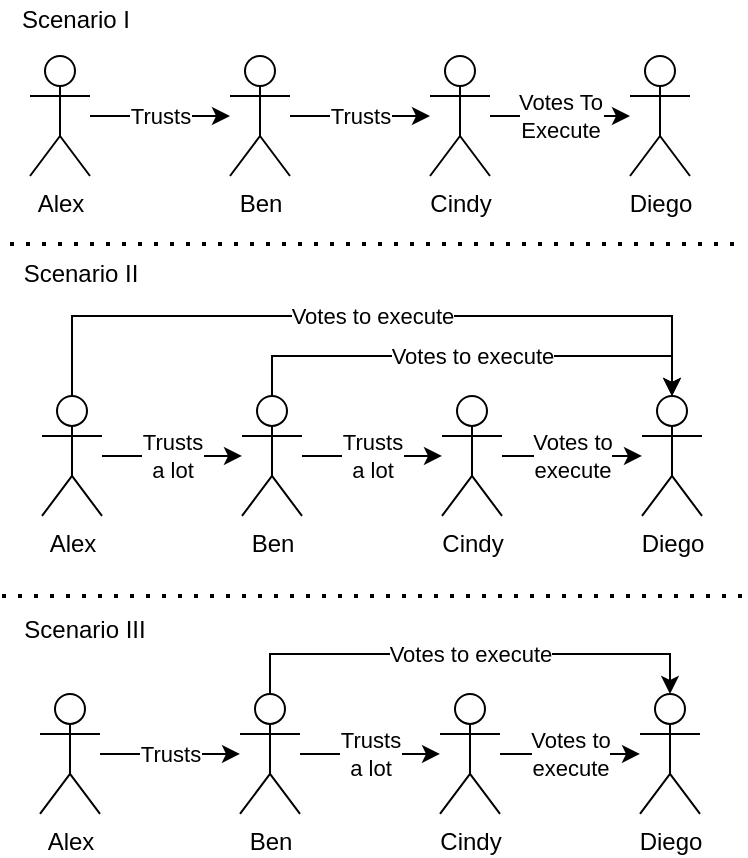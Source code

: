 <mxfile version="14.1.8" type="device"><diagram id="D5FBUc6O-Cgrx7MYZtCT" name="Page-1"><mxGraphModel dx="905" dy="772" grid="1" gridSize="10" guides="1" tooltips="1" connect="1" arrows="1" fold="1" page="1" pageScale="1" pageWidth="827" pageHeight="1169" math="0" shadow="0"><root><mxCell id="0"/><mxCell id="1" parent="0"/><mxCell id="jq4lim7XeS4OtMc9WNIC-1" value="Diego" style="shape=umlActor;verticalLabelPosition=bottom;verticalAlign=top;html=1;outlineConnect=0;" parent="1" vertex="1"><mxGeometry x="544" y="331" width="30" height="60" as="geometry"/></mxCell><mxCell id="jq4lim7XeS4OtMc9WNIC-10" value="Trusts" style="edgeStyle=orthogonalEdgeStyle;rounded=0;orthogonalLoop=1;jettySize=auto;html=1;" parent="1" source="jq4lim7XeS4OtMc9WNIC-2" target="jq4lim7XeS4OtMc9WNIC-4" edge="1"><mxGeometry relative="1" as="geometry"/></mxCell><mxCell id="jq4lim7XeS4OtMc9WNIC-2" value="Ben" style="shape=umlActor;verticalLabelPosition=bottom;verticalAlign=top;html=1;outlineConnect=0;" parent="1" vertex="1"><mxGeometry x="344" y="331" width="30" height="60" as="geometry"/></mxCell><mxCell id="jq4lim7XeS4OtMc9WNIC-12" value="Trusts" style="edgeStyle=orthogonalEdgeStyle;rounded=0;orthogonalLoop=1;jettySize=auto;html=1;" parent="1" source="jq4lim7XeS4OtMc9WNIC-3" target="jq4lim7XeS4OtMc9WNIC-2" edge="1"><mxGeometry relative="1" as="geometry"/></mxCell><mxCell id="jq4lim7XeS4OtMc9WNIC-3" value="Alex" style="shape=umlActor;verticalLabelPosition=bottom;verticalAlign=top;html=1;outlineConnect=0;" parent="1" vertex="1"><mxGeometry x="244" y="331" width="30" height="60" as="geometry"/></mxCell><mxCell id="jq4lim7XeS4OtMc9WNIC-28" value="Votes To&lt;br&gt;Execute" style="edgeStyle=orthogonalEdgeStyle;rounded=0;orthogonalLoop=1;jettySize=auto;html=1;" parent="1" source="jq4lim7XeS4OtMc9WNIC-4" target="jq4lim7XeS4OtMc9WNIC-1" edge="1"><mxGeometry relative="1" as="geometry"><mxPoint as="offset"/></mxGeometry></mxCell><mxCell id="jq4lim7XeS4OtMc9WNIC-4" value="Cindy" style="shape=umlActor;verticalLabelPosition=bottom;verticalAlign=top;html=1;outlineConnect=0;" parent="1" vertex="1"><mxGeometry x="444" y="331" width="30" height="60" as="geometry"/></mxCell><mxCell id="jq4lim7XeS4OtMc9WNIC-29" value="Diego" style="shape=umlActor;verticalLabelPosition=bottom;verticalAlign=top;html=1;outlineConnect=0;" parent="1" vertex="1"><mxGeometry x="550" y="500.97" width="30" height="60" as="geometry"/></mxCell><mxCell id="jq4lim7XeS4OtMc9WNIC-30" value="Trusts&lt;br&gt;a lot" style="edgeStyle=orthogonalEdgeStyle;rounded=0;orthogonalLoop=1;jettySize=auto;html=1;" parent="1" source="jq4lim7XeS4OtMc9WNIC-31" target="jq4lim7XeS4OtMc9WNIC-35" edge="1"><mxGeometry relative="1" as="geometry"/></mxCell><mxCell id="jq4lim7XeS4OtMc9WNIC-36" value="Votes to execute" style="edgeStyle=orthogonalEdgeStyle;rounded=0;orthogonalLoop=1;jettySize=auto;html=1;entryX=0.5;entryY=0;entryDx=0;entryDy=0;entryPerimeter=0;" parent="1" source="jq4lim7XeS4OtMc9WNIC-31" target="jq4lim7XeS4OtMc9WNIC-29" edge="1"><mxGeometry relative="1" as="geometry"><Array as="points"><mxPoint x="365" y="480.97"/><mxPoint x="565" y="480.97"/></Array></mxGeometry></mxCell><mxCell id="jq4lim7XeS4OtMc9WNIC-31" value="Ben" style="shape=umlActor;verticalLabelPosition=bottom;verticalAlign=top;html=1;outlineConnect=0;" parent="1" vertex="1"><mxGeometry x="350" y="500.97" width="30" height="60" as="geometry"/></mxCell><mxCell id="jq4lim7XeS4OtMc9WNIC-32" value="Trusts&lt;br&gt;a lot" style="edgeStyle=orthogonalEdgeStyle;rounded=0;orthogonalLoop=1;jettySize=auto;html=1;" parent="1" source="jq4lim7XeS4OtMc9WNIC-33" target="jq4lim7XeS4OtMc9WNIC-31" edge="1"><mxGeometry relative="1" as="geometry"/></mxCell><mxCell id="jq4lim7XeS4OtMc9WNIC-38" value="Votes to execute" style="edgeStyle=orthogonalEdgeStyle;rounded=0;orthogonalLoop=1;jettySize=auto;html=1;entryX=0.5;entryY=0;entryDx=0;entryDy=0;entryPerimeter=0;" parent="1" source="jq4lim7XeS4OtMc9WNIC-33" target="jq4lim7XeS4OtMc9WNIC-29" edge="1"><mxGeometry relative="1" as="geometry"><Array as="points"><mxPoint x="265" y="460.97"/><mxPoint x="565" y="460.97"/></Array></mxGeometry></mxCell><mxCell id="jq4lim7XeS4OtMc9WNIC-33" value="Alex" style="shape=umlActor;verticalLabelPosition=bottom;verticalAlign=top;html=1;outlineConnect=0;" parent="1" vertex="1"><mxGeometry x="250" y="500.97" width="30" height="60" as="geometry"/></mxCell><mxCell id="jq4lim7XeS4OtMc9WNIC-34" value="Votes to&lt;br&gt;execute" style="edgeStyle=orthogonalEdgeStyle;rounded=0;orthogonalLoop=1;jettySize=auto;html=1;" parent="1" source="jq4lim7XeS4OtMc9WNIC-35" target="jq4lim7XeS4OtMc9WNIC-29" edge="1"><mxGeometry relative="1" as="geometry"><mxPoint as="offset"/></mxGeometry></mxCell><mxCell id="jq4lim7XeS4OtMc9WNIC-35" value="Cindy" style="shape=umlActor;verticalLabelPosition=bottom;verticalAlign=top;html=1;outlineConnect=0;" parent="1" vertex="1"><mxGeometry x="450" y="500.97" width="30" height="60" as="geometry"/></mxCell><mxCell id="jq4lim7XeS4OtMc9WNIC-39" value="Diego" style="shape=umlActor;verticalLabelPosition=bottom;verticalAlign=top;html=1;outlineConnect=0;" parent="1" vertex="1"><mxGeometry x="549" y="649.97" width="30" height="60" as="geometry"/></mxCell><mxCell id="jq4lim7XeS4OtMc9WNIC-40" value="Trusts&lt;br&gt;a lot" style="edgeStyle=orthogonalEdgeStyle;rounded=0;orthogonalLoop=1;jettySize=auto;html=1;" parent="1" source="jq4lim7XeS4OtMc9WNIC-42" target="jq4lim7XeS4OtMc9WNIC-47" edge="1"><mxGeometry relative="1" as="geometry"/></mxCell><mxCell id="jq4lim7XeS4OtMc9WNIC-41" value="Votes to execute" style="edgeStyle=orthogonalEdgeStyle;rounded=0;orthogonalLoop=1;jettySize=auto;html=1;entryX=0.5;entryY=0;entryDx=0;entryDy=0;entryPerimeter=0;" parent="1" source="jq4lim7XeS4OtMc9WNIC-42" target="jq4lim7XeS4OtMc9WNIC-39" edge="1"><mxGeometry relative="1" as="geometry"><Array as="points"><mxPoint x="364" y="629.97"/><mxPoint x="564" y="629.97"/></Array></mxGeometry></mxCell><mxCell id="jq4lim7XeS4OtMc9WNIC-42" value="Ben" style="shape=umlActor;verticalLabelPosition=bottom;verticalAlign=top;html=1;outlineConnect=0;" parent="1" vertex="1"><mxGeometry x="349" y="649.97" width="30" height="60" as="geometry"/></mxCell><mxCell id="jq4lim7XeS4OtMc9WNIC-43" value="Trusts&lt;br&gt;" style="edgeStyle=orthogonalEdgeStyle;rounded=0;orthogonalLoop=1;jettySize=auto;html=1;" parent="1" source="jq4lim7XeS4OtMc9WNIC-45" target="jq4lim7XeS4OtMc9WNIC-42" edge="1"><mxGeometry relative="1" as="geometry"/></mxCell><mxCell id="jq4lim7XeS4OtMc9WNIC-45" value="Alex" style="shape=umlActor;verticalLabelPosition=bottom;verticalAlign=top;html=1;outlineConnect=0;" parent="1" vertex="1"><mxGeometry x="249" y="649.97" width="30" height="60" as="geometry"/></mxCell><mxCell id="jq4lim7XeS4OtMc9WNIC-46" value="Votes to&lt;br&gt;execute" style="edgeStyle=orthogonalEdgeStyle;rounded=0;orthogonalLoop=1;jettySize=auto;html=1;" parent="1" source="jq4lim7XeS4OtMc9WNIC-47" target="jq4lim7XeS4OtMc9WNIC-39" edge="1"><mxGeometry relative="1" as="geometry"><mxPoint as="offset"/></mxGeometry></mxCell><mxCell id="jq4lim7XeS4OtMc9WNIC-47" value="Cindy" style="shape=umlActor;verticalLabelPosition=bottom;verticalAlign=top;html=1;outlineConnect=0;" parent="1" vertex="1"><mxGeometry x="449" y="649.97" width="30" height="60" as="geometry"/></mxCell><mxCell id="jq4lim7XeS4OtMc9WNIC-49" value="" style="endArrow=none;dashed=1;html=1;dashPattern=1 3;strokeWidth=2;" parent="1" edge="1"><mxGeometry width="50" height="50" relative="1" as="geometry"><mxPoint x="234" y="425" as="sourcePoint"/><mxPoint x="600" y="425" as="targetPoint"/></mxGeometry></mxCell><mxCell id="jq4lim7XeS4OtMc9WNIC-50" value="" style="endArrow=none;dashed=1;html=1;dashPattern=1 3;strokeWidth=2;" parent="1" edge="1"><mxGeometry width="50" height="50" relative="1" as="geometry"><mxPoint x="230" y="601" as="sourcePoint"/><mxPoint x="600" y="601" as="targetPoint"/></mxGeometry></mxCell><mxCell id="COJo43y4POBzWNn0pvhL-1" value="Scenario I" style="text;html=1;strokeColor=none;fillColor=none;align=center;verticalAlign=middle;whiteSpace=wrap;rounded=0;" vertex="1" parent="1"><mxGeometry x="236.5" y="303" width="60" height="20" as="geometry"/></mxCell><mxCell id="COJo43y4POBzWNn0pvhL-2" value="Scenario II" style="text;html=1;strokeColor=none;fillColor=none;align=center;verticalAlign=middle;whiteSpace=wrap;rounded=0;" vertex="1" parent="1"><mxGeometry x="234" y="430" width="71" height="20" as="geometry"/></mxCell><mxCell id="COJo43y4POBzWNn0pvhL-3" value="Scenario III" style="text;html=1;strokeColor=none;fillColor=none;align=center;verticalAlign=middle;whiteSpace=wrap;rounded=0;" vertex="1" parent="1"><mxGeometry x="236" y="608" width="71" height="20" as="geometry"/></mxCell></root></mxGraphModel></diagram></mxfile>